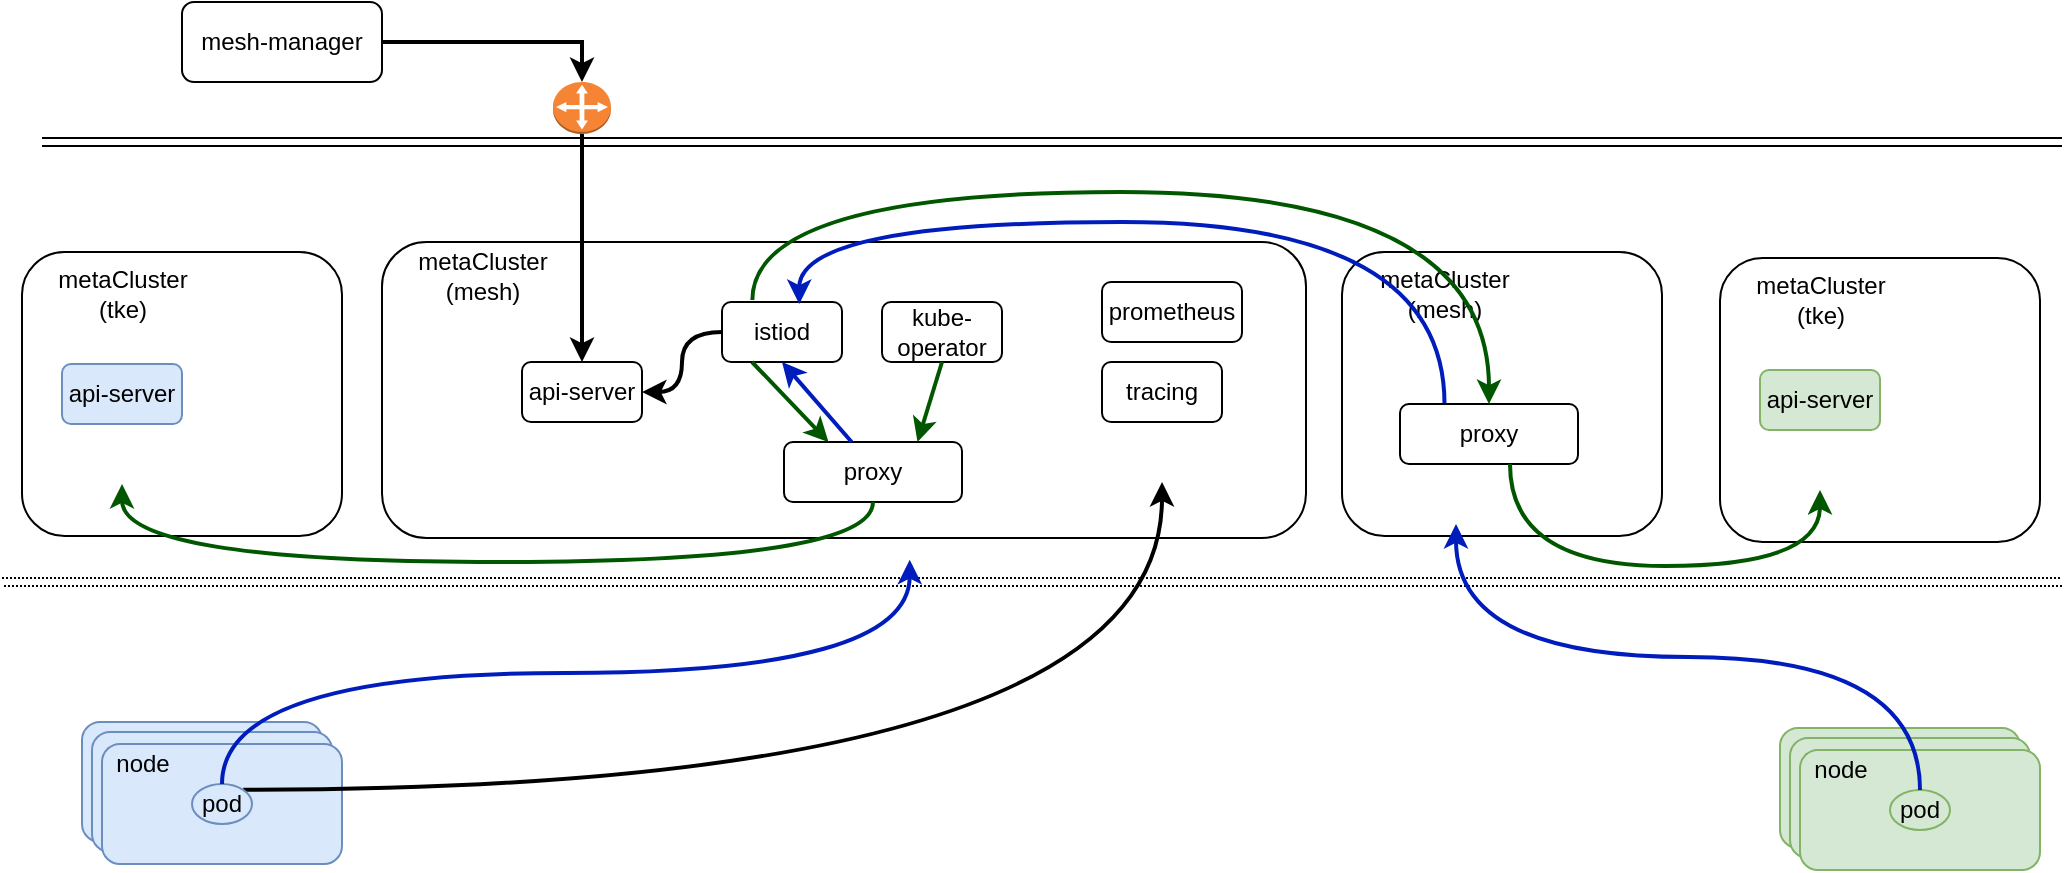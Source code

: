 <mxfile version="13.0.9" type="github">
  <diagram id="CenPe5wazf7ipsyOj9qG" name="Page-1">
    <mxGraphModel dx="1351" dy="872" grid="0" gridSize="10" guides="1" tooltips="1" connect="1" arrows="1" fold="1" page="1" pageScale="1" pageWidth="4681" pageHeight="3300" math="0" shadow="0">
      <root>
        <mxCell id="0" />
        <mxCell id="1" parent="0" />
        <mxCell id="C-JLcWPwSZFHcR_2FFlx-1" value="" style="rounded=1;whiteSpace=wrap;html=1;" parent="1" vertex="1">
          <mxGeometry x="380" y="240" width="462" height="148" as="geometry" />
        </mxCell>
        <mxCell id="C-JLcWPwSZFHcR_2FFlx-2" value="mesh-manager" style="rounded=1;whiteSpace=wrap;html=1;" parent="1" vertex="1">
          <mxGeometry x="280" y="120" width="100" height="40" as="geometry" />
        </mxCell>
        <mxCell id="C-JLcWPwSZFHcR_2FFlx-3" value="&lt;span&gt;metaCluster&lt;br&gt;(mesh)&lt;br&gt;&lt;/span&gt;" style="text;html=1;align=center;verticalAlign=middle;resizable=0;points=[];autosize=1;" parent="1" vertex="1">
          <mxGeometry x="390" y="242" width="80" height="30" as="geometry" />
        </mxCell>
        <mxCell id="C-JLcWPwSZFHcR_2FFlx-7" style="edgeStyle=orthogonalEdgeStyle;rounded=0;orthogonalLoop=1;jettySize=auto;html=1;exitX=0.5;exitY=1;exitDx=0;exitDy=0;entryX=0.5;entryY=0;entryDx=0;entryDy=0;exitPerimeter=0;strokeWidth=2;" parent="1" source="WnvBsMHK7SKsE7ENXAmm-34" target="C-JLcWPwSZFHcR_2FFlx-4" edge="1">
          <mxGeometry relative="1" as="geometry">
            <mxPoint x="300" y="30" as="targetPoint" />
          </mxGeometry>
        </mxCell>
        <mxCell id="C-JLcWPwSZFHcR_2FFlx-4" value="api-server" style="rounded=1;whiteSpace=wrap;html=1;" parent="1" vertex="1">
          <mxGeometry x="450" y="300" width="60" height="30" as="geometry" />
        </mxCell>
        <mxCell id="WnvBsMHK7SKsE7ENXAmm-2" value="" style="shape=link;html=1;dashed=1;dashPattern=1 1;strokeWidth=1;" parent="1" edge="1">
          <mxGeometry width="50" height="50" relative="1" as="geometry">
            <mxPoint x="190" y="410" as="sourcePoint" />
            <mxPoint x="1220" y="410" as="targetPoint" />
          </mxGeometry>
        </mxCell>
        <mxCell id="WnvBsMHK7SKsE7ENXAmm-3" value="proxy" style="rounded=1;whiteSpace=wrap;html=1;" parent="1" vertex="1">
          <mxGeometry x="581" y="340" width="89" height="30" as="geometry" />
        </mxCell>
        <mxCell id="WnvBsMHK7SKsE7ENXAmm-33" style="edgeStyle=orthogonalEdgeStyle;curved=1;rounded=0;orthogonalLoop=1;jettySize=auto;html=1;exitX=0;exitY=0.5;exitDx=0;exitDy=0;entryX=1;entryY=0.5;entryDx=0;entryDy=0;strokeWidth=2;" parent="1" source="WnvBsMHK7SKsE7ENXAmm-4" target="C-JLcWPwSZFHcR_2FFlx-4" edge="1">
          <mxGeometry relative="1" as="geometry" />
        </mxCell>
        <mxCell id="WnvBsMHK7SKsE7ENXAmm-4" value="istiod" style="rounded=1;whiteSpace=wrap;html=1;" parent="1" vertex="1">
          <mxGeometry x="550" y="270" width="60" height="30" as="geometry" />
        </mxCell>
        <mxCell id="WnvBsMHK7SKsE7ENXAmm-5" value="kube-operator" style="rounded=1;whiteSpace=wrap;html=1;" parent="1" vertex="1">
          <mxGeometry x="630" y="270" width="60" height="30" as="geometry" />
        </mxCell>
        <mxCell id="WnvBsMHK7SKsE7ENXAmm-6" value="tracing" style="rounded=1;whiteSpace=wrap;html=1;" parent="1" vertex="1">
          <mxGeometry x="740" y="300" width="60" height="30" as="geometry" />
        </mxCell>
        <mxCell id="WnvBsMHK7SKsE7ENXAmm-7" value="prometheus" style="rounded=1;whiteSpace=wrap;html=1;" parent="1" vertex="1">
          <mxGeometry x="740" y="260" width="70" height="30" as="geometry" />
        </mxCell>
        <mxCell id="WnvBsMHK7SKsE7ENXAmm-8" value="" style="shape=link;html=1;strokeWidth=1;" parent="1" edge="1">
          <mxGeometry width="50" height="50" relative="1" as="geometry">
            <mxPoint x="210" y="190" as="sourcePoint" />
            <mxPoint x="1220" y="190" as="targetPoint" />
          </mxGeometry>
        </mxCell>
        <mxCell id="WnvBsMHK7SKsE7ENXAmm-10" value="" style="endArrow=classic;html=1;strokeWidth=2;entryX=0.25;entryY=0;entryDx=0;entryDy=0;exitX=0.25;exitY=1;exitDx=0;exitDy=0;fillColor=#008a00;strokeColor=#005700;" parent="1" source="WnvBsMHK7SKsE7ENXAmm-4" target="WnvBsMHK7SKsE7ENXAmm-3" edge="1">
          <mxGeometry width="50" height="50" relative="1" as="geometry">
            <mxPoint x="380" y="590" as="sourcePoint" />
            <mxPoint x="430" y="540" as="targetPoint" />
          </mxGeometry>
        </mxCell>
        <mxCell id="WnvBsMHK7SKsE7ENXAmm-13" value="" style="endArrow=classic;html=1;strokeWidth=2;entryX=0.5;entryY=1;entryDx=0;entryDy=0;exitX=0.38;exitY=0.001;exitDx=0;exitDy=0;exitPerimeter=0;fillColor=#0050ef;strokeColor=#001DBC;" parent="1" source="WnvBsMHK7SKsE7ENXAmm-3" target="WnvBsMHK7SKsE7ENXAmm-4" edge="1">
          <mxGeometry width="50" height="50" relative="1" as="geometry">
            <mxPoint x="330" y="490" as="sourcePoint" />
            <mxPoint x="380" y="440" as="targetPoint" />
          </mxGeometry>
        </mxCell>
        <mxCell id="WnvBsMHK7SKsE7ENXAmm-14" value="" style="endArrow=classic;html=1;strokeWidth=2;entryX=0.75;entryY=0;entryDx=0;entryDy=0;exitX=0.5;exitY=1;exitDx=0;exitDy=0;fillColor=#008a00;strokeColor=#005700;" parent="1" source="WnvBsMHK7SKsE7ENXAmm-5" target="WnvBsMHK7SKsE7ENXAmm-3" edge="1">
          <mxGeometry width="50" height="50" relative="1" as="geometry">
            <mxPoint x="500" y="400" as="sourcePoint" />
            <mxPoint x="550" y="350" as="targetPoint" />
          </mxGeometry>
        </mxCell>
        <mxCell id="WnvBsMHK7SKsE7ENXAmm-15" value="" style="rounded=1;whiteSpace=wrap;html=1;" parent="1" vertex="1">
          <mxGeometry x="200" y="245" width="160" height="142" as="geometry" />
        </mxCell>
        <mxCell id="WnvBsMHK7SKsE7ENXAmm-16" value="&lt;span&gt;metaCluster&lt;br&gt;(tke)&lt;br&gt;&lt;/span&gt;" style="text;html=1;align=center;verticalAlign=middle;resizable=0;points=[];autosize=1;" parent="1" vertex="1">
          <mxGeometry x="210" y="251" width="80" height="30" as="geometry" />
        </mxCell>
        <mxCell id="WnvBsMHK7SKsE7ENXAmm-17" value="api-server" style="rounded=1;whiteSpace=wrap;html=1;fillColor=#dae8fc;strokeColor=#6c8ebf;" parent="1" vertex="1">
          <mxGeometry x="220" y="301" width="60" height="30" as="geometry" />
        </mxCell>
        <mxCell id="WnvBsMHK7SKsE7ENXAmm-18" value="" style="rounded=1;whiteSpace=wrap;html=1;fillColor=#dae8fc;strokeColor=#6c8ebf;" parent="1" vertex="1">
          <mxGeometry x="230" y="480" width="120" height="60" as="geometry" />
        </mxCell>
        <mxCell id="WnvBsMHK7SKsE7ENXAmm-19" value="" style="endArrow=classic;html=1;strokeWidth=2;exitX=0.5;exitY=1;exitDx=0;exitDy=0;edgeStyle=orthogonalEdgeStyle;curved=1;entryX=0.5;entryY=0;entryDx=0;entryDy=0;fillColor=#008a00;strokeColor=#005700;" parent="1" source="WnvBsMHK7SKsE7ENXAmm-3" target="WnvBsMHK7SKsE7ENXAmm-20" edge="1">
          <mxGeometry width="50" height="50" relative="1" as="geometry">
            <mxPoint x="620" y="490" as="sourcePoint" />
            <mxPoint x="300" y="450" as="targetPoint" />
            <Array as="points">
              <mxPoint x="626" y="400" />
              <mxPoint x="250" y="400" />
            </Array>
          </mxGeometry>
        </mxCell>
        <mxCell id="WnvBsMHK7SKsE7ENXAmm-20" value="" style="shape=image;html=1;verticalAlign=top;verticalLabelPosition=bottom;labelBackgroundColor=#ffffff;imageAspect=0;aspect=fixed;image=https://cdn0.iconfinder.com/data/icons/zondicons/20/load-balancer-128.png;rotation=-180;" parent="1" vertex="1">
          <mxGeometry x="235" y="331" width="30" height="30" as="geometry" />
        </mxCell>
        <mxCell id="WnvBsMHK7SKsE7ENXAmm-21" value="&lt;span&gt;node&lt;br&gt;&lt;/span&gt;" style="text;html=1;align=center;verticalAlign=middle;resizable=0;points=[];autosize=1;" parent="1" vertex="1">
          <mxGeometry x="230" y="480" width="40" height="20" as="geometry" />
        </mxCell>
        <mxCell id="WnvBsMHK7SKsE7ENXAmm-22" value="pod" style="ellipse;whiteSpace=wrap;html=1;fillColor=#dae8fc;strokeColor=#6c8ebf;" parent="1" vertex="1">
          <mxGeometry x="275" y="501" width="30" height="20" as="geometry" />
        </mxCell>
        <mxCell id="WnvBsMHK7SKsE7ENXAmm-24" value="" style="rounded=1;whiteSpace=wrap;html=1;fillColor=#dae8fc;strokeColor=#6c8ebf;" parent="1" vertex="1">
          <mxGeometry x="235" y="485" width="120" height="60" as="geometry" />
        </mxCell>
        <mxCell id="WnvBsMHK7SKsE7ENXAmm-25" value="&lt;span&gt;node&lt;br&gt;&lt;/span&gt;" style="text;html=1;align=center;verticalAlign=middle;resizable=0;points=[];autosize=1;" parent="1" vertex="1">
          <mxGeometry x="235" y="485" width="40" height="20" as="geometry" />
        </mxCell>
        <mxCell id="WnvBsMHK7SKsE7ENXAmm-26" value="pod" style="ellipse;whiteSpace=wrap;html=1;fillColor=#dae8fc;strokeColor=#6c8ebf;" parent="1" vertex="1">
          <mxGeometry x="280" y="501" width="30" height="20" as="geometry" />
        </mxCell>
        <mxCell id="WnvBsMHK7SKsE7ENXAmm-27" value="" style="rounded=1;whiteSpace=wrap;html=1;fillColor=#dae8fc;strokeColor=#6c8ebf;" parent="1" vertex="1">
          <mxGeometry x="240" y="491" width="120" height="60" as="geometry" />
        </mxCell>
        <mxCell id="WnvBsMHK7SKsE7ENXAmm-28" value="&lt;span&gt;node&lt;br&gt;&lt;/span&gt;" style="text;html=1;align=center;verticalAlign=middle;resizable=0;points=[];autosize=1;" parent="1" vertex="1">
          <mxGeometry x="240" y="491" width="40" height="20" as="geometry" />
        </mxCell>
        <mxCell id="WnvBsMHK7SKsE7ENXAmm-32" style="edgeStyle=orthogonalEdgeStyle;curved=1;rounded=0;orthogonalLoop=1;jettySize=auto;html=1;exitX=1;exitY=0;exitDx=0;exitDy=0;strokeWidth=2;" parent="1" source="WnvBsMHK7SKsE7ENXAmm-29" target="WnvBsMHK7SKsE7ENXAmm-31" edge="1">
          <mxGeometry relative="1" as="geometry" />
        </mxCell>
        <mxCell id="WnvBsMHK7SKsE7ENXAmm-29" value="pod" style="ellipse;whiteSpace=wrap;html=1;fillColor=#dae8fc;strokeColor=#6c8ebf;" parent="1" vertex="1">
          <mxGeometry x="285" y="511" width="30" height="20" as="geometry" />
        </mxCell>
        <mxCell id="WnvBsMHK7SKsE7ENXAmm-23" style="edgeStyle=orthogonalEdgeStyle;curved=1;rounded=0;orthogonalLoop=1;jettySize=auto;html=1;exitX=0.5;exitY=0;exitDx=0;exitDy=0;strokeWidth=2;fillColor=#0050ef;strokeColor=#001DBC;entryX=0.538;entryY=0.038;entryDx=0;entryDy=0;entryPerimeter=0;" parent="1" source="WnvBsMHK7SKsE7ENXAmm-29" target="WnvBsMHK7SKsE7ENXAmm-30" edge="1">
          <mxGeometry relative="1" as="geometry">
            <mxPoint x="645" y="401" as="targetPoint" />
          </mxGeometry>
        </mxCell>
        <mxCell id="WnvBsMHK7SKsE7ENXAmm-30" value="" style="shape=image;html=1;verticalAlign=top;verticalLabelPosition=bottom;labelBackgroundColor=#ffffff;imageAspect=0;aspect=fixed;image=https://cdn0.iconfinder.com/data/icons/zondicons/20/load-balancer-128.png;rotation=-180;" parent="1" vertex="1">
          <mxGeometry x="630" y="370" width="30" height="30" as="geometry" />
        </mxCell>
        <mxCell id="WnvBsMHK7SKsE7ENXAmm-31" value="" style="shape=image;html=1;verticalAlign=top;verticalLabelPosition=bottom;labelBackgroundColor=#ffffff;imageAspect=0;aspect=fixed;image=https://cdn0.iconfinder.com/data/icons/zondicons/20/load-balancer-128.png;rotation=-180;" parent="1" vertex="1">
          <mxGeometry x="755" y="330" width="30" height="30" as="geometry" />
        </mxCell>
        <mxCell id="WnvBsMHK7SKsE7ENXAmm-34" value="" style="outlineConnect=0;dashed=0;verticalLabelPosition=bottom;verticalAlign=top;align=center;html=1;shape=mxgraph.aws3.customer_gateway;fillColor=#F58534;gradientColor=none;" parent="1" vertex="1">
          <mxGeometry x="465.5" y="160" width="29" height="26" as="geometry" />
        </mxCell>
        <mxCell id="WnvBsMHK7SKsE7ENXAmm-35" style="edgeStyle=orthogonalEdgeStyle;rounded=0;orthogonalLoop=1;jettySize=auto;html=1;exitX=1;exitY=0.5;exitDx=0;exitDy=0;entryX=0.5;entryY=0;entryDx=0;entryDy=0;strokeWidth=2;" parent="1" source="C-JLcWPwSZFHcR_2FFlx-2" target="WnvBsMHK7SKsE7ENXAmm-34" edge="1">
          <mxGeometry relative="1" as="geometry">
            <mxPoint x="380" y="140" as="sourcePoint" />
            <mxPoint x="480" y="300" as="targetPoint" />
          </mxGeometry>
        </mxCell>
        <mxCell id="WKPzv3yv-QxGR1gTnkBv-1" value="" style="rounded=1;whiteSpace=wrap;html=1;" vertex="1" parent="1">
          <mxGeometry x="1049" y="248" width="160" height="142" as="geometry" />
        </mxCell>
        <mxCell id="WKPzv3yv-QxGR1gTnkBv-2" value="&lt;span&gt;metaCluster&lt;br&gt;(tke)&lt;br&gt;&lt;/span&gt;" style="text;html=1;align=center;verticalAlign=middle;resizable=0;points=[];autosize=1;" vertex="1" parent="1">
          <mxGeometry x="1059" y="254" width="80" height="30" as="geometry" />
        </mxCell>
        <mxCell id="WKPzv3yv-QxGR1gTnkBv-3" value="api-server" style="rounded=1;whiteSpace=wrap;html=1;fillColor=#d5e8d4;strokeColor=#82b366;" vertex="1" parent="1">
          <mxGeometry x="1069" y="304" width="60" height="30" as="geometry" />
        </mxCell>
        <mxCell id="WKPzv3yv-QxGR1gTnkBv-4" value="" style="rounded=1;whiteSpace=wrap;html=1;fillColor=#d5e8d4;strokeColor=#82b366;" vertex="1" parent="1">
          <mxGeometry x="1079" y="483" width="120" height="60" as="geometry" />
        </mxCell>
        <mxCell id="WKPzv3yv-QxGR1gTnkBv-5" value="" style="shape=image;html=1;verticalAlign=top;verticalLabelPosition=bottom;labelBackgroundColor=#ffffff;imageAspect=0;aspect=fixed;image=https://cdn0.iconfinder.com/data/icons/zondicons/20/load-balancer-128.png;rotation=-180;" vertex="1" parent="1">
          <mxGeometry x="1084" y="334" width="30" height="30" as="geometry" />
        </mxCell>
        <mxCell id="WKPzv3yv-QxGR1gTnkBv-6" value="&lt;span&gt;node&lt;br&gt;&lt;/span&gt;" style="text;html=1;align=center;verticalAlign=middle;resizable=0;points=[];autosize=1;" vertex="1" parent="1">
          <mxGeometry x="1079" y="483" width="40" height="20" as="geometry" />
        </mxCell>
        <mxCell id="WKPzv3yv-QxGR1gTnkBv-7" value="pod" style="ellipse;whiteSpace=wrap;html=1;fillColor=#d5e8d4;strokeColor=#82b366;" vertex="1" parent="1">
          <mxGeometry x="1124" y="504" width="30" height="20" as="geometry" />
        </mxCell>
        <mxCell id="WKPzv3yv-QxGR1gTnkBv-8" value="" style="rounded=1;whiteSpace=wrap;html=1;fillColor=#d5e8d4;strokeColor=#82b366;" vertex="1" parent="1">
          <mxGeometry x="1084" y="488" width="120" height="60" as="geometry" />
        </mxCell>
        <mxCell id="WKPzv3yv-QxGR1gTnkBv-9" value="&lt;span&gt;node&lt;br&gt;&lt;/span&gt;" style="text;html=1;align=center;verticalAlign=middle;resizable=0;points=[];autosize=1;" vertex="1" parent="1">
          <mxGeometry x="1084" y="488" width="40" height="20" as="geometry" />
        </mxCell>
        <mxCell id="WKPzv3yv-QxGR1gTnkBv-10" value="pod" style="ellipse;whiteSpace=wrap;html=1;fillColor=#d5e8d4;strokeColor=#82b366;" vertex="1" parent="1">
          <mxGeometry x="1129" y="504" width="30" height="20" as="geometry" />
        </mxCell>
        <mxCell id="WKPzv3yv-QxGR1gTnkBv-11" value="" style="rounded=1;whiteSpace=wrap;html=1;fillColor=#d5e8d4;strokeColor=#82b366;" vertex="1" parent="1">
          <mxGeometry x="1089" y="494" width="120" height="60" as="geometry" />
        </mxCell>
        <mxCell id="WKPzv3yv-QxGR1gTnkBv-12" value="&lt;span&gt;node&lt;br&gt;&lt;/span&gt;" style="text;html=1;align=center;verticalAlign=middle;resizable=0;points=[];autosize=1;" vertex="1" parent="1">
          <mxGeometry x="1089" y="494" width="40" height="20" as="geometry" />
        </mxCell>
        <mxCell id="WKPzv3yv-QxGR1gTnkBv-13" value="pod" style="ellipse;whiteSpace=wrap;html=1;fillColor=#d5e8d4;strokeColor=#82b366;" vertex="1" parent="1">
          <mxGeometry x="1134" y="514" width="30" height="20" as="geometry" />
        </mxCell>
        <mxCell id="WKPzv3yv-QxGR1gTnkBv-14" value="" style="rounded=1;whiteSpace=wrap;html=1;" vertex="1" parent="1">
          <mxGeometry x="860" y="245" width="160" height="142" as="geometry" />
        </mxCell>
        <mxCell id="WKPzv3yv-QxGR1gTnkBv-15" value="&lt;span&gt;metaCluster&lt;br&gt;(mesh)&lt;br&gt;&lt;/span&gt;" style="text;html=1;align=center;verticalAlign=middle;resizable=0;points=[];autosize=1;" vertex="1" parent="1">
          <mxGeometry x="873" y="250" width="75" height="32" as="geometry" />
        </mxCell>
        <mxCell id="WKPzv3yv-QxGR1gTnkBv-22" style="rounded=0;orthogonalLoop=1;jettySize=auto;html=1;exitX=0.25;exitY=0;exitDx=0;exitDy=0;entryX=0.644;entryY=0.033;entryDx=0;entryDy=0;strokeWidth=2;fillColor=#0050ef;strokeColor=#001DBC;edgeStyle=orthogonalEdgeStyle;curved=1;entryPerimeter=0;" edge="1" parent="1" source="WKPzv3yv-QxGR1gTnkBv-18" target="WnvBsMHK7SKsE7ENXAmm-4">
          <mxGeometry relative="1" as="geometry">
            <Array as="points">
              <mxPoint x="911" y="230" />
              <mxPoint x="589" y="230" />
            </Array>
          </mxGeometry>
        </mxCell>
        <mxCell id="WKPzv3yv-QxGR1gTnkBv-18" value="proxy" style="rounded=1;whiteSpace=wrap;html=1;" vertex="1" parent="1">
          <mxGeometry x="889" y="321" width="89" height="30" as="geometry" />
        </mxCell>
        <mxCell id="WKPzv3yv-QxGR1gTnkBv-19" value="" style="shape=image;html=1;verticalAlign=top;verticalLabelPosition=bottom;labelBackgroundColor=#ffffff;imageAspect=0;aspect=fixed;image=https://cdn0.iconfinder.com/data/icons/zondicons/20/load-balancer-128.png;rotation=-180;" vertex="1" parent="1">
          <mxGeometry x="902" y="351" width="30" height="30" as="geometry" />
        </mxCell>
        <mxCell id="WKPzv3yv-QxGR1gTnkBv-20" value="" style="endArrow=classic;html=1;strokeWidth=2;entryX=0.5;entryY=0;entryDx=0;entryDy=0;exitX=0.618;exitY=1;exitDx=0;exitDy=0;exitPerimeter=0;edgeStyle=orthogonalEdgeStyle;curved=1;fillColor=#008a00;strokeColor=#005700;" edge="1" parent="1" source="WKPzv3yv-QxGR1gTnkBv-18" target="WKPzv3yv-QxGR1gTnkBv-5">
          <mxGeometry width="50" height="50" relative="1" as="geometry">
            <mxPoint x="896" y="525" as="sourcePoint" />
            <mxPoint x="946" y="475" as="targetPoint" />
            <Array as="points">
              <mxPoint x="944" y="402" />
              <mxPoint x="1099" y="402" />
            </Array>
          </mxGeometry>
        </mxCell>
        <mxCell id="WKPzv3yv-QxGR1gTnkBv-21" value="" style="endArrow=classic;html=1;strokeWidth=2;exitX=0.5;exitY=0;exitDx=0;exitDy=0;entryX=0.5;entryY=0;entryDx=0;entryDy=0;edgeStyle=orthogonalEdgeStyle;curved=1;fillColor=#0050ef;strokeColor=#001DBC;" edge="1" parent="1" source="WKPzv3yv-QxGR1gTnkBv-13" target="WKPzv3yv-QxGR1gTnkBv-19">
          <mxGeometry width="50" height="50" relative="1" as="geometry">
            <mxPoint x="931" y="571" as="sourcePoint" />
            <mxPoint x="1044" y="472" as="targetPoint" />
          </mxGeometry>
        </mxCell>
        <mxCell id="WKPzv3yv-QxGR1gTnkBv-24" style="rounded=0;orthogonalLoop=1;jettySize=auto;html=1;exitX=0.253;exitY=-0.032;exitDx=0;exitDy=0;strokeWidth=2;fillColor=#008a00;strokeColor=#005700;entryX=0.5;entryY=0;entryDx=0;entryDy=0;exitPerimeter=0;edgeStyle=orthogonalEdgeStyle;curved=1;" edge="1" parent="1" source="WnvBsMHK7SKsE7ENXAmm-4" target="WKPzv3yv-QxGR1gTnkBv-18">
          <mxGeometry relative="1" as="geometry">
            <Array as="points">
              <mxPoint x="565" y="215" />
              <mxPoint x="934" y="215" />
            </Array>
          </mxGeometry>
        </mxCell>
      </root>
    </mxGraphModel>
  </diagram>
</mxfile>
